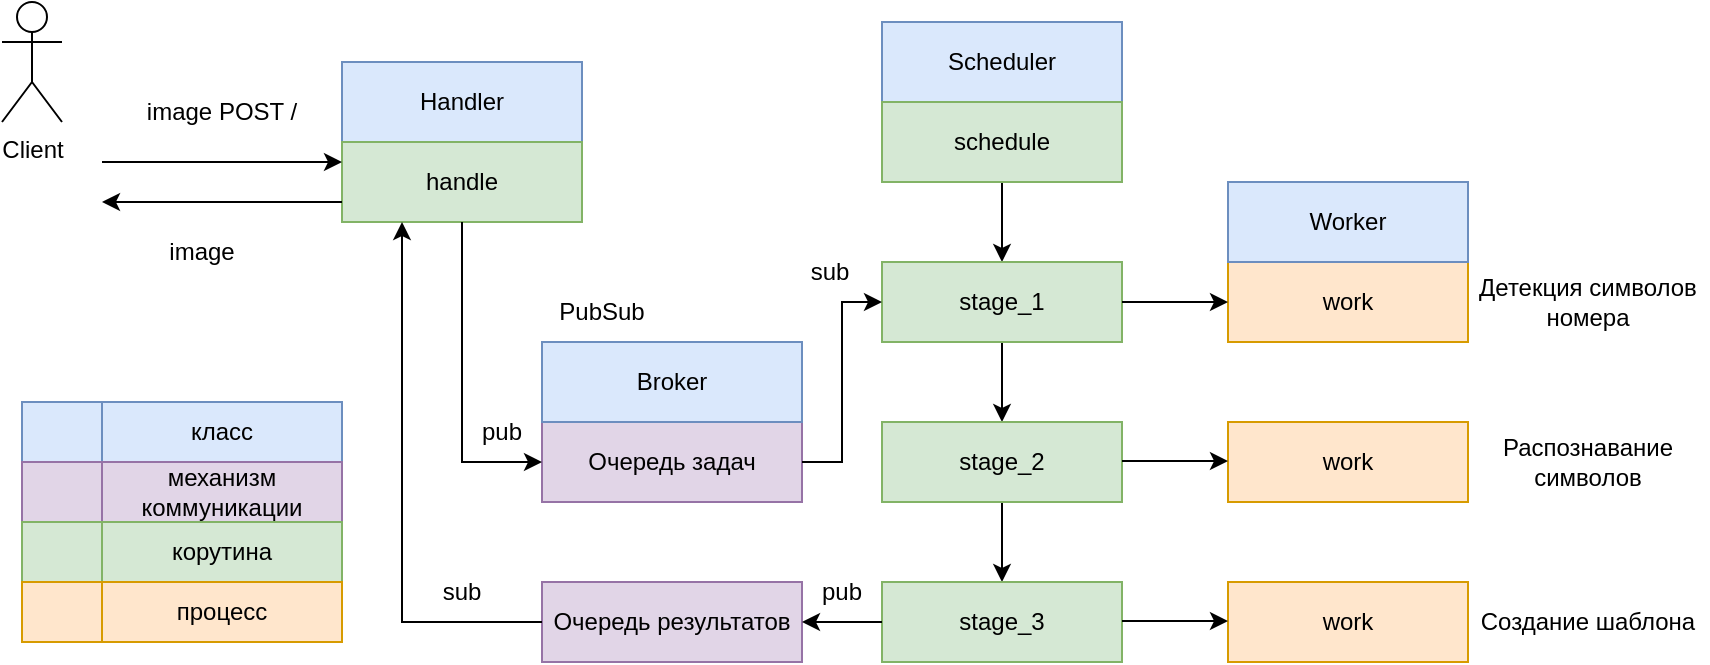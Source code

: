<mxfile version="24.5.1" type="device">
  <diagram id="C5RBs43oDa-KdzZeNtuy" name="Page-1">
    <mxGraphModel dx="1127" dy="1013" grid="1" gridSize="10" guides="1" tooltips="1" connect="1" arrows="1" fold="1" page="1" pageScale="1" pageWidth="827" pageHeight="1169" math="0" shadow="0">
      <root>
        <mxCell id="WIyWlLk6GJQsqaUBKTNV-0" />
        <mxCell id="WIyWlLk6GJQsqaUBKTNV-1" parent="WIyWlLk6GJQsqaUBKTNV-0" />
        <mxCell id="kn7FEWuAAPVAVBP4rEsJ-0" value="Handler" style="rounded=0;whiteSpace=wrap;html=1;fillColor=#dae8fc;strokeColor=#6c8ebf;" parent="WIyWlLk6GJQsqaUBKTNV-1" vertex="1">
          <mxGeometry x="170" y="70" width="120" height="40" as="geometry" />
        </mxCell>
        <mxCell id="kn7FEWuAAPVAVBP4rEsJ-1" value="Scheduler" style="rounded=0;whiteSpace=wrap;html=1;fillColor=#dae8fc;strokeColor=#6c8ebf;" parent="WIyWlLk6GJQsqaUBKTNV-1" vertex="1">
          <mxGeometry x="440" y="50" width="120" height="40" as="geometry" />
        </mxCell>
        <mxCell id="kn7FEWuAAPVAVBP4rEsJ-2" value="handle" style="rounded=0;whiteSpace=wrap;html=1;fillColor=#d5e8d4;strokeColor=#82b366;" parent="WIyWlLk6GJQsqaUBKTNV-1" vertex="1">
          <mxGeometry x="170" y="110" width="120" height="40" as="geometry" />
        </mxCell>
        <mxCell id="kn7FEWuAAPVAVBP4rEsJ-53" value="" style="edgeStyle=orthogonalEdgeStyle;rounded=0;orthogonalLoop=1;jettySize=auto;html=1;" parent="WIyWlLk6GJQsqaUBKTNV-1" source="kn7FEWuAAPVAVBP4rEsJ-3" target="kn7FEWuAAPVAVBP4rEsJ-51" edge="1">
          <mxGeometry relative="1" as="geometry" />
        </mxCell>
        <mxCell id="kn7FEWuAAPVAVBP4rEsJ-3" value="schedule" style="rounded=0;whiteSpace=wrap;html=1;fillColor=#d5e8d4;strokeColor=#82b366;" parent="WIyWlLk6GJQsqaUBKTNV-1" vertex="1">
          <mxGeometry x="440" y="90" width="120" height="40" as="geometry" />
        </mxCell>
        <mxCell id="kn7FEWuAAPVAVBP4rEsJ-4" value="work" style="rounded=0;whiteSpace=wrap;html=1;fillColor=#ffe6cc;strokeColor=#d79b00;" parent="WIyWlLk6GJQsqaUBKTNV-1" vertex="1">
          <mxGeometry x="613" y="170" width="120" height="40" as="geometry" />
        </mxCell>
        <mxCell id="kn7FEWuAAPVAVBP4rEsJ-5" value="Очередь задач" style="rounded=0;whiteSpace=wrap;html=1;fillColor=#e1d5e7;strokeColor=#9673a6;" parent="WIyWlLk6GJQsqaUBKTNV-1" vertex="1">
          <mxGeometry x="270" y="250" width="130" height="40" as="geometry" />
        </mxCell>
        <mxCell id="kn7FEWuAAPVAVBP4rEsJ-6" value="work" style="rounded=0;whiteSpace=wrap;html=1;fillColor=#ffe6cc;strokeColor=#d79b00;" parent="WIyWlLk6GJQsqaUBKTNV-1" vertex="1">
          <mxGeometry x="613" y="250" width="120" height="40" as="geometry" />
        </mxCell>
        <mxCell id="kn7FEWuAAPVAVBP4rEsJ-7" value="" style="text;html=1;align=center;verticalAlign=middle;whiteSpace=wrap;rounded=0;fillColor=#dae8fc;strokeColor=#6c8ebf;" parent="WIyWlLk6GJQsqaUBKTNV-1" vertex="1">
          <mxGeometry x="10" y="240" width="40" height="30" as="geometry" />
        </mxCell>
        <mxCell id="kn7FEWuAAPVAVBP4rEsJ-8" value="" style="text;html=1;align=center;verticalAlign=middle;whiteSpace=wrap;rounded=0;fillColor=#e1d5e7;strokeColor=#9673a6;" parent="WIyWlLk6GJQsqaUBKTNV-1" vertex="1">
          <mxGeometry x="10" y="270" width="40" height="30" as="geometry" />
        </mxCell>
        <mxCell id="kn7FEWuAAPVAVBP4rEsJ-9" value="" style="text;html=1;align=center;verticalAlign=middle;whiteSpace=wrap;rounded=0;fillColor=#d5e8d4;strokeColor=#82b366;" parent="WIyWlLk6GJQsqaUBKTNV-1" vertex="1">
          <mxGeometry x="10" y="300" width="40" height="30" as="geometry" />
        </mxCell>
        <mxCell id="kn7FEWuAAPVAVBP4rEsJ-11" value="класс" style="text;html=1;align=center;verticalAlign=middle;whiteSpace=wrap;rounded=0;fillColor=#dae8fc;strokeColor=#6c8ebf;" parent="WIyWlLk6GJQsqaUBKTNV-1" vertex="1">
          <mxGeometry x="50" y="240" width="120" height="30" as="geometry" />
        </mxCell>
        <mxCell id="kn7FEWuAAPVAVBP4rEsJ-12" value="механизм коммуникации" style="text;html=1;align=center;verticalAlign=middle;whiteSpace=wrap;rounded=0;fillColor=#e1d5e7;strokeColor=#9673a6;" parent="WIyWlLk6GJQsqaUBKTNV-1" vertex="1">
          <mxGeometry x="50" y="270" width="120" height="30" as="geometry" />
        </mxCell>
        <mxCell id="kn7FEWuAAPVAVBP4rEsJ-13" value="корутина" style="text;html=1;align=center;verticalAlign=middle;whiteSpace=wrap;rounded=0;fillColor=#d5e8d4;strokeColor=#82b366;" parent="WIyWlLk6GJQsqaUBKTNV-1" vertex="1">
          <mxGeometry x="50" y="300" width="120" height="30" as="geometry" />
        </mxCell>
        <mxCell id="kn7FEWuAAPVAVBP4rEsJ-14" value="" style="text;html=1;align=center;verticalAlign=middle;whiteSpace=wrap;rounded=0;fillColor=#ffe6cc;strokeColor=#d79b00;" parent="WIyWlLk6GJQsqaUBKTNV-1" vertex="1">
          <mxGeometry x="10" y="330" width="40" height="30" as="geometry" />
        </mxCell>
        <mxCell id="kn7FEWuAAPVAVBP4rEsJ-15" value="процесс" style="text;html=1;align=center;verticalAlign=middle;whiteSpace=wrap;rounded=0;fillColor=#ffe6cc;strokeColor=#d79b00;" parent="WIyWlLk6GJQsqaUBKTNV-1" vertex="1">
          <mxGeometry x="50" y="330" width="120" height="30" as="geometry" />
        </mxCell>
        <mxCell id="kn7FEWuAAPVAVBP4rEsJ-17" value="Client" style="shape=umlActor;verticalLabelPosition=bottom;verticalAlign=top;html=1;outlineConnect=0;" parent="WIyWlLk6GJQsqaUBKTNV-1" vertex="1">
          <mxGeometry y="40" width="30" height="60" as="geometry" />
        </mxCell>
        <mxCell id="kn7FEWuAAPVAVBP4rEsJ-18" value="" style="endArrow=classic;html=1;rounded=0;entryX=0;entryY=0.25;entryDx=0;entryDy=0;" parent="WIyWlLk6GJQsqaUBKTNV-1" target="kn7FEWuAAPVAVBP4rEsJ-2" edge="1">
          <mxGeometry width="50" height="50" relative="1" as="geometry">
            <mxPoint x="50" y="120" as="sourcePoint" />
            <mxPoint x="120" y="110" as="targetPoint" />
          </mxGeometry>
        </mxCell>
        <mxCell id="kn7FEWuAAPVAVBP4rEsJ-19" value="image POST /" style="text;html=1;align=center;verticalAlign=middle;whiteSpace=wrap;rounded=0;" parent="WIyWlLk6GJQsqaUBKTNV-1" vertex="1">
          <mxGeometry x="65" y="80" width="90" height="30" as="geometry" />
        </mxCell>
        <mxCell id="kn7FEWuAAPVAVBP4rEsJ-21" value="" style="endArrow=classic;html=1;rounded=0;exitX=0;exitY=0.75;exitDx=0;exitDy=0;" parent="WIyWlLk6GJQsqaUBKTNV-1" source="kn7FEWuAAPVAVBP4rEsJ-2" edge="1">
          <mxGeometry width="50" height="50" relative="1" as="geometry">
            <mxPoint x="60" y="230" as="sourcePoint" />
            <mxPoint x="50" y="140" as="targetPoint" />
          </mxGeometry>
        </mxCell>
        <mxCell id="kn7FEWuAAPVAVBP4rEsJ-29" value="Очередь результатов" style="rounded=0;whiteSpace=wrap;html=1;fillColor=#e1d5e7;strokeColor=#9673a6;" parent="WIyWlLk6GJQsqaUBKTNV-1" vertex="1">
          <mxGeometry x="270" y="330" width="130" height="40" as="geometry" />
        </mxCell>
        <mxCell id="kn7FEWuAAPVAVBP4rEsJ-41" value="image" style="text;html=1;align=center;verticalAlign=middle;whiteSpace=wrap;rounded=0;" parent="WIyWlLk6GJQsqaUBKTNV-1" vertex="1">
          <mxGeometry x="70" y="150" width="60" height="30" as="geometry" />
        </mxCell>
        <mxCell id="kn7FEWuAAPVAVBP4rEsJ-43" value="Worker" style="rounded=0;whiteSpace=wrap;html=1;fillColor=#dae8fc;strokeColor=#6c8ebf;" parent="WIyWlLk6GJQsqaUBKTNV-1" vertex="1">
          <mxGeometry x="613" y="130" width="120" height="40" as="geometry" />
        </mxCell>
        <mxCell id="kn7FEWuAAPVAVBP4rEsJ-45" value="work" style="rounded=0;whiteSpace=wrap;html=1;fillColor=#ffe6cc;strokeColor=#d79b00;" parent="WIyWlLk6GJQsqaUBKTNV-1" vertex="1">
          <mxGeometry x="613" y="330" width="120" height="40" as="geometry" />
        </mxCell>
        <mxCell id="kn7FEWuAAPVAVBP4rEsJ-47" value="Broker" style="rounded=0;whiteSpace=wrap;html=1;fillColor=#dae8fc;strokeColor=#6c8ebf;" parent="WIyWlLk6GJQsqaUBKTNV-1" vertex="1">
          <mxGeometry x="270" y="210" width="130" height="40" as="geometry" />
        </mxCell>
        <mxCell id="kn7FEWuAAPVAVBP4rEsJ-50" value="PubSub" style="text;html=1;align=center;verticalAlign=middle;whiteSpace=wrap;rounded=0;" parent="WIyWlLk6GJQsqaUBKTNV-1" vertex="1">
          <mxGeometry x="270" y="180" width="60" height="30" as="geometry" />
        </mxCell>
        <mxCell id="kn7FEWuAAPVAVBP4rEsJ-54" value="" style="edgeStyle=orthogonalEdgeStyle;rounded=0;orthogonalLoop=1;jettySize=auto;html=1;" parent="WIyWlLk6GJQsqaUBKTNV-1" source="kn7FEWuAAPVAVBP4rEsJ-51" target="kn7FEWuAAPVAVBP4rEsJ-52" edge="1">
          <mxGeometry relative="1" as="geometry" />
        </mxCell>
        <mxCell id="kn7FEWuAAPVAVBP4rEsJ-51" value="stage_1" style="rounded=0;whiteSpace=wrap;html=1;fillColor=#d5e8d4;strokeColor=#82b366;" parent="WIyWlLk6GJQsqaUBKTNV-1" vertex="1">
          <mxGeometry x="440" y="170" width="120" height="40" as="geometry" />
        </mxCell>
        <mxCell id="kn7FEWuAAPVAVBP4rEsJ-56" value="" style="edgeStyle=orthogonalEdgeStyle;rounded=0;orthogonalLoop=1;jettySize=auto;html=1;" parent="WIyWlLk6GJQsqaUBKTNV-1" source="kn7FEWuAAPVAVBP4rEsJ-52" target="kn7FEWuAAPVAVBP4rEsJ-55" edge="1">
          <mxGeometry relative="1" as="geometry" />
        </mxCell>
        <mxCell id="kn7FEWuAAPVAVBP4rEsJ-52" value="stage_2" style="rounded=0;whiteSpace=wrap;html=1;fillColor=#d5e8d4;strokeColor=#82b366;" parent="WIyWlLk6GJQsqaUBKTNV-1" vertex="1">
          <mxGeometry x="440" y="250" width="120" height="40" as="geometry" />
        </mxCell>
        <mxCell id="kn7FEWuAAPVAVBP4rEsJ-55" value="stage_3" style="rounded=0;whiteSpace=wrap;html=1;fillColor=#d5e8d4;strokeColor=#82b366;" parent="WIyWlLk6GJQsqaUBKTNV-1" vertex="1">
          <mxGeometry x="440" y="330" width="120" height="40" as="geometry" />
        </mxCell>
        <mxCell id="kn7FEWuAAPVAVBP4rEsJ-63" value="" style="endArrow=classic;html=1;rounded=0;entryX=0;entryY=0.5;entryDx=0;entryDy=0;exitX=1;exitY=0.5;exitDx=0;exitDy=0;" parent="WIyWlLk6GJQsqaUBKTNV-1" source="kn7FEWuAAPVAVBP4rEsJ-51" target="kn7FEWuAAPVAVBP4rEsJ-4" edge="1">
          <mxGeometry width="50" height="50" relative="1" as="geometry">
            <mxPoint x="523" y="250" as="sourcePoint" />
            <mxPoint x="573" y="200" as="targetPoint" />
          </mxGeometry>
        </mxCell>
        <mxCell id="kn7FEWuAAPVAVBP4rEsJ-64" value="" style="endArrow=classic;html=1;rounded=0;entryX=0;entryY=0.5;entryDx=0;entryDy=0;exitX=1;exitY=0.5;exitDx=0;exitDy=0;" parent="WIyWlLk6GJQsqaUBKTNV-1" edge="1">
          <mxGeometry width="50" height="50" relative="1" as="geometry">
            <mxPoint x="560" y="269.5" as="sourcePoint" />
            <mxPoint x="613" y="269.5" as="targetPoint" />
          </mxGeometry>
        </mxCell>
        <mxCell id="kn7FEWuAAPVAVBP4rEsJ-65" value="" style="endArrow=classic;html=1;rounded=0;entryX=0;entryY=0.5;entryDx=0;entryDy=0;exitX=1;exitY=0.5;exitDx=0;exitDy=0;" parent="WIyWlLk6GJQsqaUBKTNV-1" edge="1">
          <mxGeometry width="50" height="50" relative="1" as="geometry">
            <mxPoint x="560" y="349.5" as="sourcePoint" />
            <mxPoint x="613" y="349.5" as="targetPoint" />
          </mxGeometry>
        </mxCell>
        <mxCell id="kn7FEWuAAPVAVBP4rEsJ-68" value="Создание шаблона" style="text;html=1;align=center;verticalAlign=middle;whiteSpace=wrap;rounded=0;" parent="WIyWlLk6GJQsqaUBKTNV-1" vertex="1">
          <mxGeometry x="738" y="330" width="110" height="40" as="geometry" />
        </mxCell>
        <mxCell id="kn7FEWuAAPVAVBP4rEsJ-69" value="Распознавание символов" style="text;html=1;align=center;verticalAlign=middle;whiteSpace=wrap;rounded=0;" parent="WIyWlLk6GJQsqaUBKTNV-1" vertex="1">
          <mxGeometry x="733" y="250" width="120" height="40" as="geometry" />
        </mxCell>
        <mxCell id="kn7FEWuAAPVAVBP4rEsJ-70" value="Детекция символов номера" style="text;html=1;align=center;verticalAlign=middle;whiteSpace=wrap;rounded=0;" parent="WIyWlLk6GJQsqaUBKTNV-1" vertex="1">
          <mxGeometry x="733" y="170" width="120" height="40" as="geometry" />
        </mxCell>
        <mxCell id="3ZErEY-ernzA6MYogY4N-0" value="" style="endArrow=classic;html=1;rounded=0;entryX=0;entryY=0.5;entryDx=0;entryDy=0;exitX=0.5;exitY=1;exitDx=0;exitDy=0;" edge="1" parent="WIyWlLk6GJQsqaUBKTNV-1" source="kn7FEWuAAPVAVBP4rEsJ-2" target="kn7FEWuAAPVAVBP4rEsJ-5">
          <mxGeometry width="50" height="50" relative="1" as="geometry">
            <mxPoint x="180" y="315" as="sourcePoint" />
            <mxPoint x="230" y="265" as="targetPoint" />
            <Array as="points">
              <mxPoint x="230" y="270" />
            </Array>
          </mxGeometry>
        </mxCell>
        <mxCell id="3ZErEY-ernzA6MYogY4N-1" value="" style="endArrow=classic;html=1;rounded=0;entryX=0.25;entryY=1;entryDx=0;entryDy=0;exitX=0;exitY=0.5;exitDx=0;exitDy=0;" edge="1" parent="WIyWlLk6GJQsqaUBKTNV-1" source="kn7FEWuAAPVAVBP4rEsJ-29" target="kn7FEWuAAPVAVBP4rEsJ-2">
          <mxGeometry width="50" height="50" relative="1" as="geometry">
            <mxPoint x="190" y="360" as="sourcePoint" />
            <mxPoint x="240" y="310" as="targetPoint" />
            <Array as="points">
              <mxPoint x="200" y="350" />
            </Array>
          </mxGeometry>
        </mxCell>
        <mxCell id="3ZErEY-ernzA6MYogY4N-3" value="pub" style="text;html=1;align=center;verticalAlign=middle;whiteSpace=wrap;rounded=0;" vertex="1" parent="WIyWlLk6GJQsqaUBKTNV-1">
          <mxGeometry x="390" y="320" width="60" height="30" as="geometry" />
        </mxCell>
        <mxCell id="3ZErEY-ernzA6MYogY4N-4" value="pub" style="text;html=1;align=center;verticalAlign=middle;whiteSpace=wrap;rounded=0;" vertex="1" parent="WIyWlLk6GJQsqaUBKTNV-1">
          <mxGeometry x="220" y="240" width="60" height="30" as="geometry" />
        </mxCell>
        <mxCell id="3ZErEY-ernzA6MYogY4N-5" value="" style="endArrow=classic;html=1;rounded=0;exitX=0;exitY=0.5;exitDx=0;exitDy=0;entryX=1;entryY=0.5;entryDx=0;entryDy=0;" edge="1" parent="WIyWlLk6GJQsqaUBKTNV-1" source="kn7FEWuAAPVAVBP4rEsJ-55" target="kn7FEWuAAPVAVBP4rEsJ-29">
          <mxGeometry width="50" height="50" relative="1" as="geometry">
            <mxPoint x="380" y="460" as="sourcePoint" />
            <mxPoint x="430" y="410" as="targetPoint" />
          </mxGeometry>
        </mxCell>
        <mxCell id="3ZErEY-ernzA6MYogY4N-6" value="sub" style="text;html=1;align=center;verticalAlign=middle;whiteSpace=wrap;rounded=0;" vertex="1" parent="WIyWlLk6GJQsqaUBKTNV-1">
          <mxGeometry x="200" y="320" width="60" height="30" as="geometry" />
        </mxCell>
        <mxCell id="3ZErEY-ernzA6MYogY4N-7" value="" style="endArrow=classic;html=1;rounded=0;entryX=0;entryY=0.5;entryDx=0;entryDy=0;exitX=1;exitY=0.5;exitDx=0;exitDy=0;" edge="1" parent="WIyWlLk6GJQsqaUBKTNV-1" source="kn7FEWuAAPVAVBP4rEsJ-5" target="kn7FEWuAAPVAVBP4rEsJ-51">
          <mxGeometry width="50" height="50" relative="1" as="geometry">
            <mxPoint x="364" y="280" as="sourcePoint" />
            <mxPoint x="414" y="230" as="targetPoint" />
            <Array as="points">
              <mxPoint x="420" y="270" />
              <mxPoint x="420" y="190" />
            </Array>
          </mxGeometry>
        </mxCell>
        <mxCell id="3ZErEY-ernzA6MYogY4N-8" value="sub" style="text;html=1;align=center;verticalAlign=middle;whiteSpace=wrap;rounded=0;" vertex="1" parent="WIyWlLk6GJQsqaUBKTNV-1">
          <mxGeometry x="384" y="160" width="60" height="30" as="geometry" />
        </mxCell>
      </root>
    </mxGraphModel>
  </diagram>
</mxfile>
